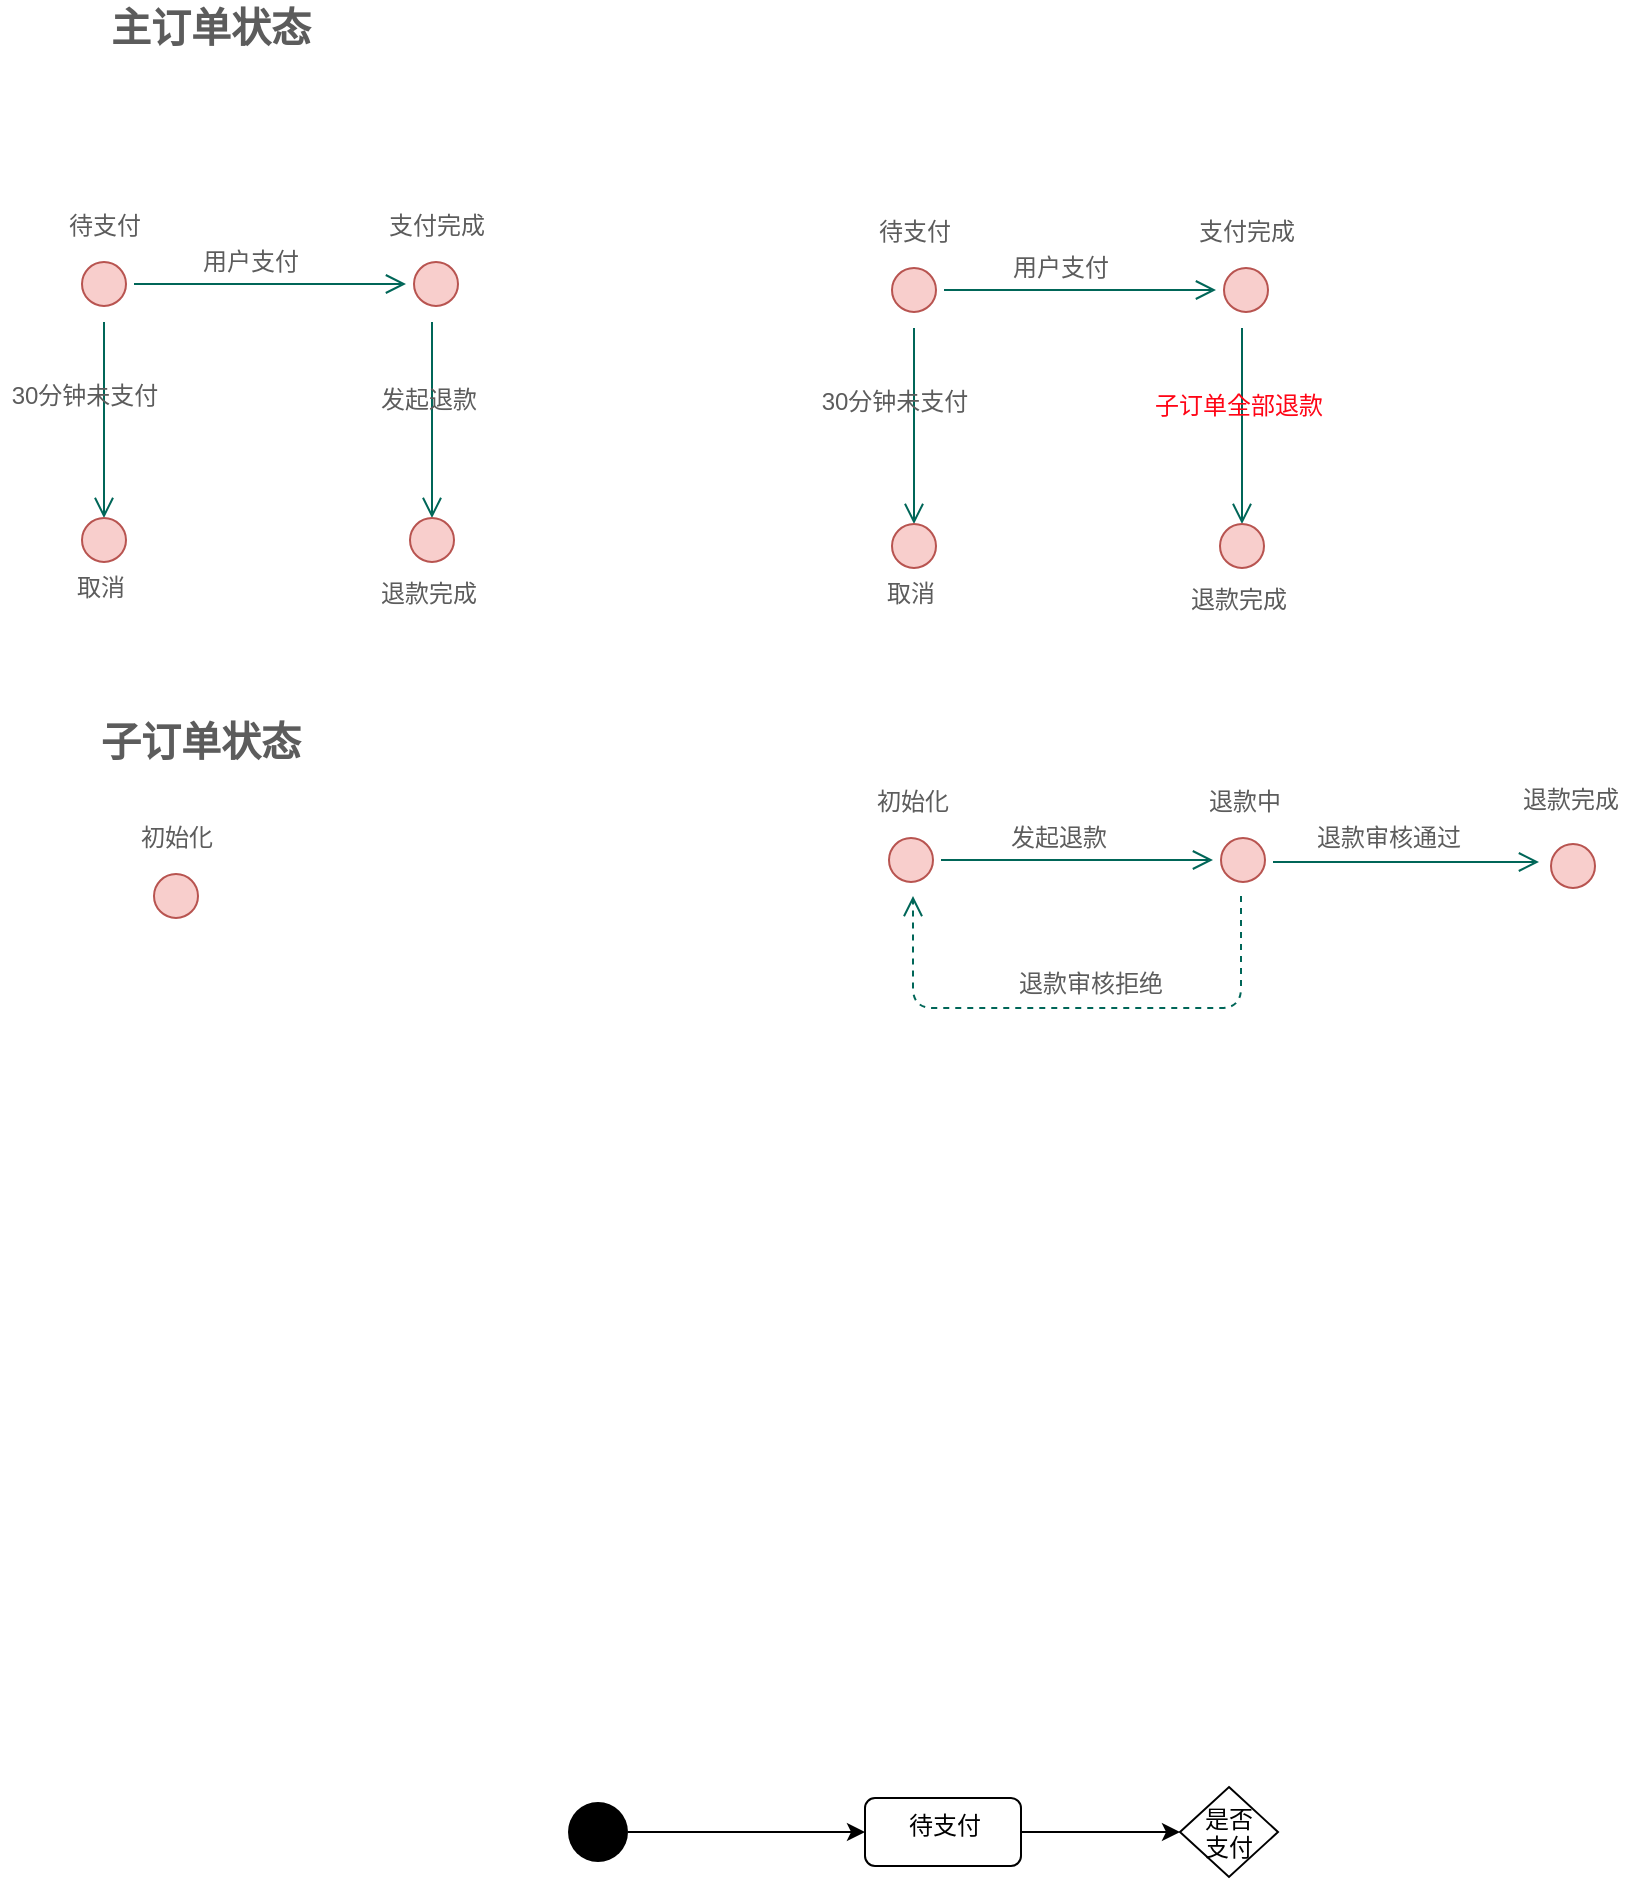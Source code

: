 <mxfile version="13.9.9" type="github">
  <diagram id="IIBS6fkNnDVbYmw5l0Qb" name="第 1 页">
    <mxGraphModel dx="1822" dy="741" grid="0" gridSize="10" guides="1" tooltips="1" connect="1" arrows="1" fold="1" page="0" pageScale="1" pageWidth="827" pageHeight="1169" math="0" shadow="0">
      <root>
        <mxCell id="0" />
        <mxCell id="1" parent="0" />
        <mxCell id="Agp9uXZa8RFQaNIwZVon-1" value="" style="ellipse;html=1;shape=startState;fillColor=#f8cecc;direction=west;strokeColor=#b85450;" parent="1" vertex="1">
          <mxGeometry x="-147" y="465" width="30" height="30" as="geometry" />
        </mxCell>
        <mxCell id="Agp9uXZa8RFQaNIwZVon-2" value="" style="edgeStyle=orthogonalEdgeStyle;html=1;verticalAlign=bottom;endArrow=open;endSize=8;strokeColor=#006658;entryX=1;entryY=0.5;entryDx=0;entryDy=0;fontColor=#5C5C5C;" parent="1" source="Agp9uXZa8RFQaNIwZVon-1" target="Agp9uXZa8RFQaNIwZVon-5" edge="1">
          <mxGeometry relative="1" as="geometry">
            <mxPoint x="-52" y="480" as="targetPoint" />
          </mxGeometry>
        </mxCell>
        <mxCell id="Agp9uXZa8RFQaNIwZVon-3" value="待支付" style="text;html=1;align=center;verticalAlign=middle;resizable=0;points=[];autosize=1;fontColor=#5C5C5C;" parent="1" vertex="1">
          <mxGeometry x="-155" y="442" width="46" height="18" as="geometry" />
        </mxCell>
        <mxCell id="Agp9uXZa8RFQaNIwZVon-5" value="" style="ellipse;html=1;shape=startState;direction=west;fillColor=#f8cecc;strokeColor=#b85450;" parent="1" vertex="1">
          <mxGeometry x="19" y="465" width="30" height="30" as="geometry" />
        </mxCell>
        <mxCell id="Agp9uXZa8RFQaNIwZVon-6" value="支付完成" style="text;html=1;align=center;verticalAlign=middle;resizable=0;points=[];autosize=1;fontColor=#5C5C5C;" parent="1" vertex="1">
          <mxGeometry x="5" y="442" width="58" height="18" as="geometry" />
        </mxCell>
        <mxCell id="Agp9uXZa8RFQaNIwZVon-14" value="用户支付" style="text;html=1;align=center;verticalAlign=middle;resizable=0;points=[];autosize=1;fontColor=#5C5C5C;" parent="1" vertex="1">
          <mxGeometry x="-88" y="460" width="58" height="18" as="geometry" />
        </mxCell>
        <mxCell id="Agp9uXZa8RFQaNIwZVon-15" value="" style="edgeStyle=orthogonalEdgeStyle;html=1;verticalAlign=bottom;endArrow=open;endSize=8;strokeColor=#006658;fontColor=#5C5C5C;" parent="1" edge="1">
          <mxGeometry relative="1" as="geometry">
            <mxPoint x="-132" y="597" as="targetPoint" />
            <mxPoint x="-132" y="499" as="sourcePoint" />
          </mxGeometry>
        </mxCell>
        <mxCell id="Agp9uXZa8RFQaNIwZVon-16" value="30分钟未支付" style="text;html=1;align=center;verticalAlign=middle;resizable=0;points=[];autosize=1;fontColor=#5C5C5C;" parent="1" vertex="1">
          <mxGeometry x="-184" y="527" width="83" height="18" as="geometry" />
        </mxCell>
        <mxCell id="Agp9uXZa8RFQaNIwZVon-17" value="" style="ellipse;html=1;shape=startState;direction=west;fillColor=#f8cecc;strokeColor=#b85450;" parent="1" vertex="1">
          <mxGeometry x="-147" y="593" width="30" height="30" as="geometry" />
        </mxCell>
        <mxCell id="Agp9uXZa8RFQaNIwZVon-18" value="取消" style="text;html=1;align=center;verticalAlign=middle;resizable=0;points=[];autosize=1;fontColor=#5C5C5C;" parent="1" vertex="1">
          <mxGeometry x="-151" y="623" width="34" height="18" as="geometry" />
        </mxCell>
        <mxCell id="Agp9uXZa8RFQaNIwZVon-19" value="" style="edgeStyle=orthogonalEdgeStyle;html=1;verticalAlign=bottom;endArrow=open;endSize=8;strokeColor=#006658;fontColor=#5C5C5C;" parent="1" edge="1">
          <mxGeometry relative="1" as="geometry">
            <mxPoint x="32" y="597" as="targetPoint" />
            <mxPoint x="32" y="499" as="sourcePoint" />
          </mxGeometry>
        </mxCell>
        <mxCell id="Agp9uXZa8RFQaNIwZVon-20" value="发起退款" style="text;html=1;align=center;verticalAlign=middle;resizable=0;points=[];autosize=1;fontColor=#5C5C5C;" parent="1" vertex="1">
          <mxGeometry x="1" y="529" width="58" height="18" as="geometry" />
        </mxCell>
        <mxCell id="Agp9uXZa8RFQaNIwZVon-21" value="" style="ellipse;html=1;shape=startState;direction=west;fillColor=#f8cecc;strokeColor=#b85450;" parent="1" vertex="1">
          <mxGeometry x="17" y="593" width="30" height="30" as="geometry" />
        </mxCell>
        <mxCell id="Agp9uXZa8RFQaNIwZVon-22" value="退款完成" style="text;html=1;align=center;verticalAlign=middle;resizable=0;points=[];autosize=1;fontColor=#5C5C5C;" parent="1" vertex="1">
          <mxGeometry x="1" y="626" width="58" height="18" as="geometry" />
        </mxCell>
        <mxCell id="Agp9uXZa8RFQaNIwZVon-24" value="" style="ellipse;html=1;shape=startState;fillColor=#f8cecc;direction=west;strokeColor=#b85450;" parent="1" vertex="1">
          <mxGeometry x="256.5" y="753" width="30" height="30" as="geometry" />
        </mxCell>
        <mxCell id="Agp9uXZa8RFQaNIwZVon-25" value="" style="edgeStyle=orthogonalEdgeStyle;html=1;verticalAlign=bottom;endArrow=open;endSize=8;strokeColor=#006658;entryX=1;entryY=0.5;entryDx=0;entryDy=0;fontColor=#5C5C5C;" parent="1" source="Agp9uXZa8RFQaNIwZVon-24" target="Agp9uXZa8RFQaNIwZVon-27" edge="1">
          <mxGeometry relative="1" as="geometry">
            <mxPoint x="351.5" y="768" as="targetPoint" />
          </mxGeometry>
        </mxCell>
        <mxCell id="Agp9uXZa8RFQaNIwZVon-26" value="初始化" style="text;html=1;align=center;verticalAlign=middle;resizable=0;points=[];autosize=1;fontColor=#5C5C5C;" parent="1" vertex="1">
          <mxGeometry x="248.5" y="730" width="46" height="18" as="geometry" />
        </mxCell>
        <mxCell id="Agp9uXZa8RFQaNIwZVon-27" value="" style="ellipse;html=1;shape=startState;direction=west;fillColor=#f8cecc;strokeColor=#b85450;" parent="1" vertex="1">
          <mxGeometry x="422.5" y="753" width="30" height="30" as="geometry" />
        </mxCell>
        <mxCell id="Agp9uXZa8RFQaNIwZVon-28" value="退款中" style="text;html=1;align=center;verticalAlign=middle;resizable=0;points=[];autosize=1;fontColor=#5C5C5C;" parent="1" vertex="1">
          <mxGeometry x="414.5" y="730" width="46" height="18" as="geometry" />
        </mxCell>
        <mxCell id="Agp9uXZa8RFQaNIwZVon-29" value="发起退款" style="text;html=1;align=center;verticalAlign=middle;resizable=0;points=[];autosize=1;fontColor=#5C5C5C;" parent="1" vertex="1">
          <mxGeometry x="315.5" y="748" width="58" height="18" as="geometry" />
        </mxCell>
        <mxCell id="Agp9uXZa8RFQaNIwZVon-34" value="" style="edgeStyle=orthogonalEdgeStyle;html=1;verticalAlign=bottom;endArrow=open;endSize=8;strokeColor=#006658;fontColor=#5C5C5C;" parent="1" edge="1">
          <mxGeometry relative="1" as="geometry">
            <mxPoint x="585.5" y="769" as="targetPoint" />
            <mxPoint x="452.5" y="769" as="sourcePoint" />
          </mxGeometry>
        </mxCell>
        <mxCell id="Agp9uXZa8RFQaNIwZVon-36" value="" style="ellipse;html=1;shape=startState;direction=west;fillColor=#f8cecc;strokeColor=#b85450;" parent="1" vertex="1">
          <mxGeometry x="587.5" y="756" width="30" height="30" as="geometry" />
        </mxCell>
        <mxCell id="Agp9uXZa8RFQaNIwZVon-37" value="退款完成" style="text;html=1;align=center;verticalAlign=middle;resizable=0;points=[];autosize=1;fontColor=#5C5C5C;" parent="1" vertex="1">
          <mxGeometry x="571.5" y="729" width="58" height="18" as="geometry" />
        </mxCell>
        <mxCell id="Agp9uXZa8RFQaNIwZVon-39" value="退款审核通过" style="text;html=1;align=center;verticalAlign=middle;resizable=0;points=[];autosize=1;fontColor=#5C5C5C;" parent="1" vertex="1">
          <mxGeometry x="468.5" y="748" width="82" height="18" as="geometry" />
        </mxCell>
        <mxCell id="Agp9uXZa8RFQaNIwZVon-40" value="" style="edgeStyle=orthogonalEdgeStyle;html=1;verticalAlign=bottom;endArrow=open;endSize=8;strokeColor=#006658;fontColor=#5C5C5C;dashed=1;" parent="1" edge="1">
          <mxGeometry relative="1" as="geometry">
            <mxPoint x="272.5" y="786" as="targetPoint" />
            <mxPoint x="436.5" y="786" as="sourcePoint" />
            <Array as="points">
              <mxPoint x="436.5" y="842" />
              <mxPoint x="272.5" y="842" />
            </Array>
          </mxGeometry>
        </mxCell>
        <mxCell id="Agp9uXZa8RFQaNIwZVon-41" value="退款审核拒绝" style="text;html=1;align=center;verticalAlign=middle;resizable=0;points=[];autosize=1;fontColor=#5C5C5C;" parent="1" vertex="1">
          <mxGeometry x="319.5" y="821" width="82" height="18" as="geometry" />
        </mxCell>
        <mxCell id="5_mZZptVcHnOo0NbiHV4-1" value="" style="ellipse;html=1;shape=startState;fillColor=#f8cecc;direction=west;strokeColor=#b85450;" parent="1" vertex="1">
          <mxGeometry x="258" y="468" width="30" height="30" as="geometry" />
        </mxCell>
        <mxCell id="5_mZZptVcHnOo0NbiHV4-2" value="" style="edgeStyle=orthogonalEdgeStyle;html=1;verticalAlign=bottom;endArrow=open;endSize=8;strokeColor=#006658;entryX=1;entryY=0.5;entryDx=0;entryDy=0;fontColor=#5C5C5C;" parent="1" source="5_mZZptVcHnOo0NbiHV4-1" target="5_mZZptVcHnOo0NbiHV4-4" edge="1">
          <mxGeometry relative="1" as="geometry">
            <mxPoint x="353" y="483" as="targetPoint" />
          </mxGeometry>
        </mxCell>
        <mxCell id="5_mZZptVcHnOo0NbiHV4-3" value="待支付" style="text;html=1;align=center;verticalAlign=middle;resizable=0;points=[];autosize=1;fontColor=#5C5C5C;" parent="1" vertex="1">
          <mxGeometry x="250" y="445" width="46" height="18" as="geometry" />
        </mxCell>
        <mxCell id="5_mZZptVcHnOo0NbiHV4-4" value="" style="ellipse;html=1;shape=startState;direction=west;fillColor=#f8cecc;strokeColor=#b85450;" parent="1" vertex="1">
          <mxGeometry x="424" y="468" width="30" height="30" as="geometry" />
        </mxCell>
        <mxCell id="5_mZZptVcHnOo0NbiHV4-5" value="支付完成" style="text;html=1;align=center;verticalAlign=middle;resizable=0;points=[];autosize=1;fontColor=#5C5C5C;" parent="1" vertex="1">
          <mxGeometry x="410" y="445" width="58" height="18" as="geometry" />
        </mxCell>
        <mxCell id="5_mZZptVcHnOo0NbiHV4-6" value="用户支付" style="text;html=1;align=center;verticalAlign=middle;resizable=0;points=[];autosize=1;fontColor=#5C5C5C;" parent="1" vertex="1">
          <mxGeometry x="317" y="463" width="58" height="18" as="geometry" />
        </mxCell>
        <mxCell id="5_mZZptVcHnOo0NbiHV4-7" value="" style="edgeStyle=orthogonalEdgeStyle;html=1;verticalAlign=bottom;endArrow=open;endSize=8;strokeColor=#006658;fontColor=#5C5C5C;" parent="1" edge="1">
          <mxGeometry relative="1" as="geometry">
            <mxPoint x="273" y="600" as="targetPoint" />
            <mxPoint x="273" y="502" as="sourcePoint" />
          </mxGeometry>
        </mxCell>
        <mxCell id="5_mZZptVcHnOo0NbiHV4-8" value="30分钟未支付" style="text;html=1;align=center;verticalAlign=middle;resizable=0;points=[];autosize=1;fontColor=#5C5C5C;" parent="1" vertex="1">
          <mxGeometry x="221" y="530" width="83" height="18" as="geometry" />
        </mxCell>
        <mxCell id="5_mZZptVcHnOo0NbiHV4-9" value="" style="ellipse;html=1;shape=startState;direction=west;fillColor=#f8cecc;strokeColor=#b85450;" parent="1" vertex="1">
          <mxGeometry x="258" y="596" width="30" height="30" as="geometry" />
        </mxCell>
        <mxCell id="5_mZZptVcHnOo0NbiHV4-10" value="取消" style="text;html=1;align=center;verticalAlign=middle;resizable=0;points=[];autosize=1;fontColor=#5C5C5C;" parent="1" vertex="1">
          <mxGeometry x="254" y="626" width="34" height="18" as="geometry" />
        </mxCell>
        <mxCell id="5_mZZptVcHnOo0NbiHV4-11" value="" style="edgeStyle=orthogonalEdgeStyle;html=1;verticalAlign=bottom;endArrow=open;endSize=8;strokeColor=#006658;fontColor=#5C5C5C;" parent="1" edge="1">
          <mxGeometry relative="1" as="geometry">
            <mxPoint x="437" y="600" as="targetPoint" />
            <mxPoint x="437" y="502" as="sourcePoint" />
          </mxGeometry>
        </mxCell>
        <mxCell id="5_mZZptVcHnOo0NbiHV4-12" value="&lt;font color=&quot;#ff0516&quot;&gt;子订单全部退款&lt;/font&gt;" style="text;html=1;align=center;verticalAlign=middle;resizable=0;points=[];autosize=1;fontColor=#5C5C5C;" parent="1" vertex="1">
          <mxGeometry x="388" y="532" width="94" height="18" as="geometry" />
        </mxCell>
        <mxCell id="5_mZZptVcHnOo0NbiHV4-13" value="" style="ellipse;html=1;shape=startState;direction=west;fillColor=#f8cecc;strokeColor=#b85450;" parent="1" vertex="1">
          <mxGeometry x="422" y="596" width="30" height="30" as="geometry" />
        </mxCell>
        <mxCell id="5_mZZptVcHnOo0NbiHV4-14" value="退款完成" style="text;html=1;align=center;verticalAlign=middle;resizable=0;points=[];autosize=1;fontColor=#5C5C5C;" parent="1" vertex="1">
          <mxGeometry x="406" y="629" width="58" height="18" as="geometry" />
        </mxCell>
        <mxCell id="5_mZZptVcHnOo0NbiHV4-15" value="" style="ellipse;html=1;shape=startState;fillColor=#f8cecc;direction=west;strokeColor=#b85450;" parent="1" vertex="1">
          <mxGeometry x="-111" y="771" width="30" height="30" as="geometry" />
        </mxCell>
        <mxCell id="5_mZZptVcHnOo0NbiHV4-16" value="初始化" style="text;html=1;align=center;verticalAlign=middle;resizable=0;points=[];autosize=1;fontColor=#5C5C5C;" parent="1" vertex="1">
          <mxGeometry x="-119" y="748" width="46" height="18" as="geometry" />
        </mxCell>
        <mxCell id="5_mZZptVcHnOo0NbiHV4-17" value="&lt;b&gt;&lt;font style=&quot;font-size: 20px&quot;&gt;主订单状态&lt;/font&gt;&lt;/b&gt;" style="text;html=1;align=center;verticalAlign=middle;resizable=0;points=[];autosize=1;fontColor=#5C5C5C;" parent="1" vertex="1">
          <mxGeometry x="-134" y="340" width="110" height="21" as="geometry" />
        </mxCell>
        <mxCell id="5_mZZptVcHnOo0NbiHV4-18" value="&lt;b&gt;&lt;font style=&quot;font-size: 20px&quot;&gt;子订单状态&lt;/font&gt;&lt;/b&gt;" style="text;html=1;align=center;verticalAlign=middle;resizable=0;points=[];autosize=1;fontColor=#5C5C5C;" parent="1" vertex="1">
          <mxGeometry x="-139" y="697" width="110" height="21" as="geometry" />
        </mxCell>
        <mxCell id="MGZbxWPmJeXFwLFbYCM5-17" value="" style="edgeStyle=orthogonalEdgeStyle;rounded=0;orthogonalLoop=1;jettySize=auto;html=1;" edge="1" parent="1" source="MGZbxWPmJeXFwLFbYCM5-7" target="MGZbxWPmJeXFwLFbYCM5-16">
          <mxGeometry relative="1" as="geometry" />
        </mxCell>
        <mxCell id="MGZbxWPmJeXFwLFbYCM5-7" value="待支付" style="html=1;align=center;verticalAlign=top;rounded=1;absoluteArcSize=1;arcSize=10;" vertex="1" parent="1">
          <mxGeometry x="248.5" y="1237" width="78" height="34" as="geometry" />
        </mxCell>
        <mxCell id="MGZbxWPmJeXFwLFbYCM5-11" value="" style="edgeStyle=orthogonalEdgeStyle;rounded=0;orthogonalLoop=1;jettySize=auto;html=1;" edge="1" parent="1" source="MGZbxWPmJeXFwLFbYCM5-10" target="MGZbxWPmJeXFwLFbYCM5-7">
          <mxGeometry relative="1" as="geometry" />
        </mxCell>
        <mxCell id="MGZbxWPmJeXFwLFbYCM5-10" value="" style="ellipse;fillColor=#000000;strokeColor=none;" vertex="1" parent="1">
          <mxGeometry x="100" y="1239" width="30" height="30" as="geometry" />
        </mxCell>
        <mxCell id="MGZbxWPmJeXFwLFbYCM5-16" value="是否&#xa;支付" style="rhombus;strokeColor=#000000;" vertex="1" parent="1">
          <mxGeometry x="406" y="1231.5" width="49" height="45" as="geometry" />
        </mxCell>
      </root>
    </mxGraphModel>
  </diagram>
</mxfile>
